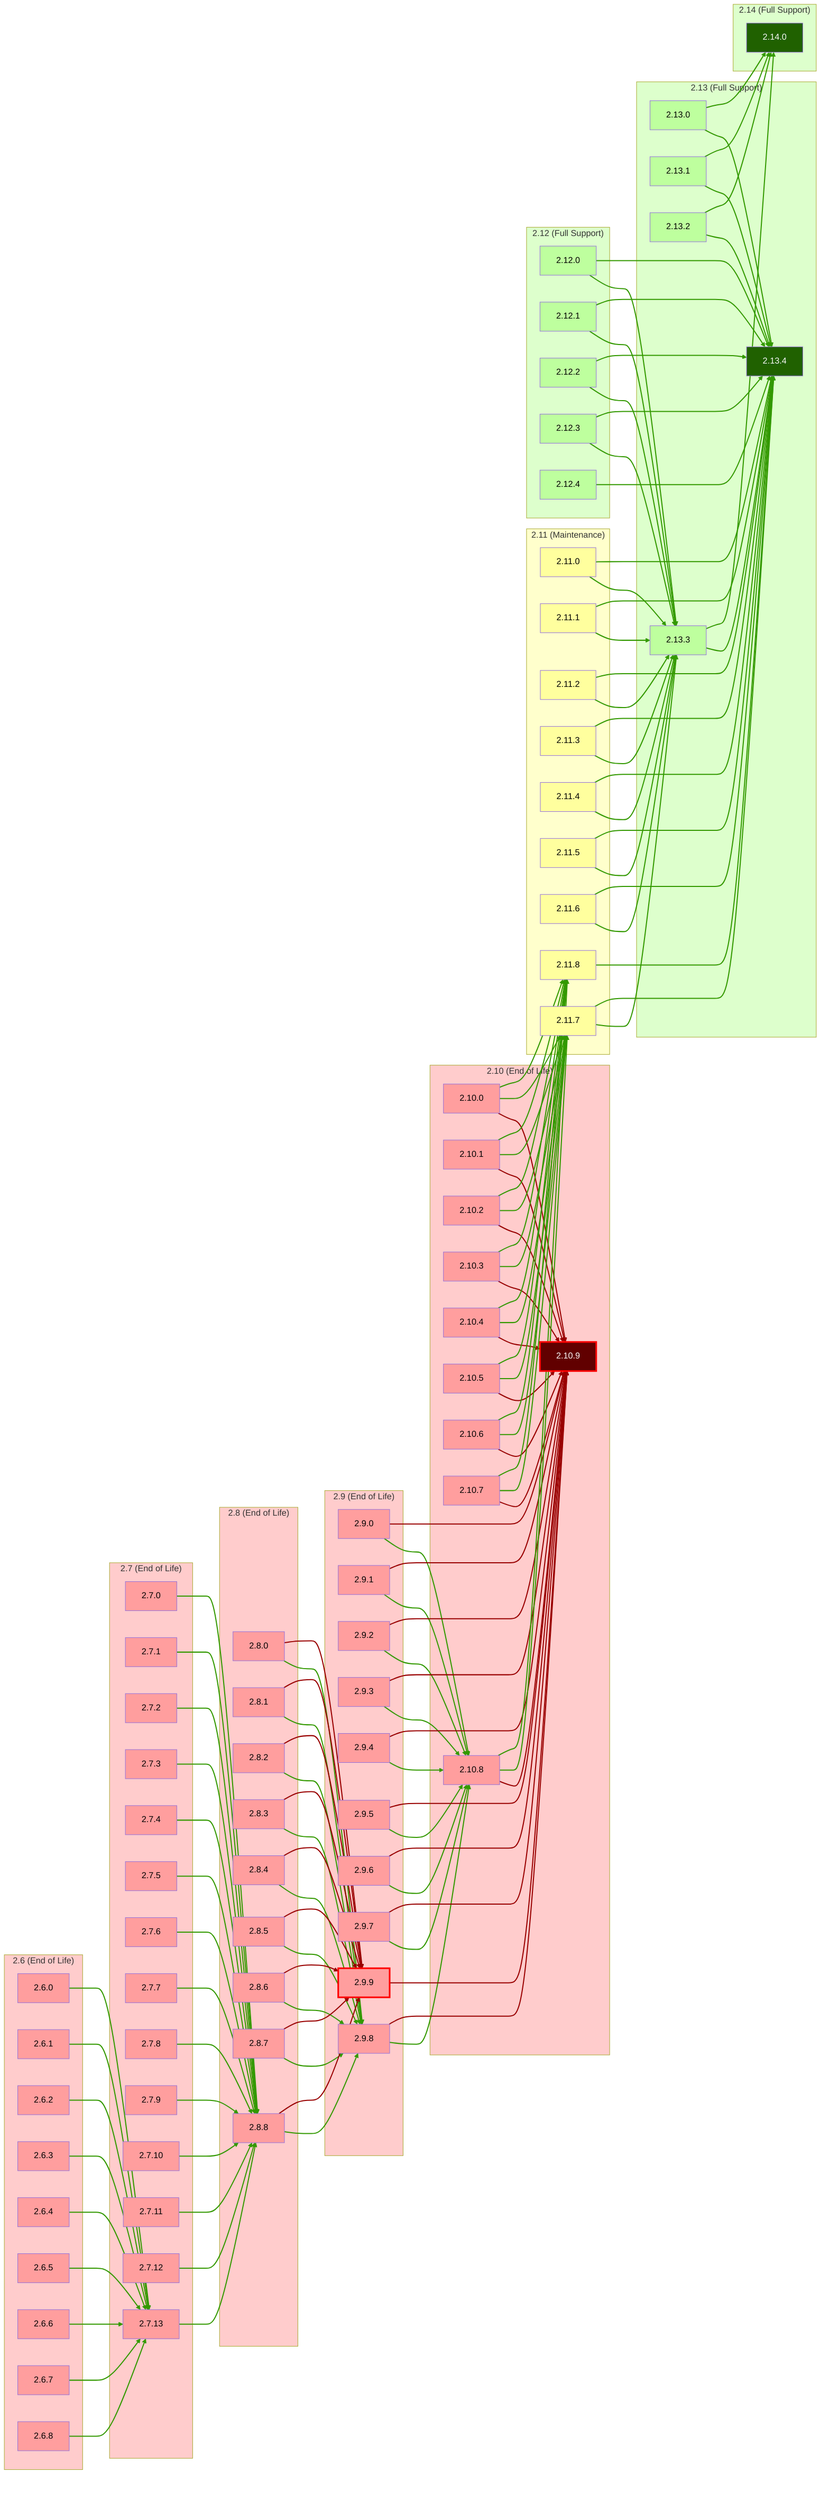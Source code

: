 graph LR

  subgraph 2.6["2.6 (End of Life)"]
    2.6.0:::c99798cba6c559247
    2.6.1:::c99798cba6c559247
    2.6.2:::c99798cba6c559247
    2.6.3:::c99798cba6c559247
    2.6.4:::c99798cba6c559247
    2.6.5:::c99798cba6c559247
    2.6.6:::c99798cba6c559247
    2.6.7:::c99798cba6c559247
    2.6.8:::c99798cba6c559247
  end
  style 2.6 fill:#ffcccc

  subgraph 2.7["2.7 (End of Life)"]
    2.7.0:::c99798cba6c559247
    2.7.1:::c99798cba6c559247
    2.7.2:::c99798cba6c559247
    2.7.3:::c99798cba6c559247
    2.7.4:::c99798cba6c559247
    2.7.5:::c99798cba6c559247
    2.7.6:::c99798cba6c559247
    2.7.7:::c99798cba6c559247
    2.7.8:::c99798cba6c559247
    2.7.9:::c99798cba6c559247
    2.7.10:::c99798cba6c559247
    2.7.11:::c99798cba6c559247
    2.7.12:::c99798cba6c559247
    2.7.13:::c99798cba6c559247
    2.6.0 --> 2.7.13
    2.6.1 --> 2.7.13
    2.6.2 --> 2.7.13
    2.6.3 --> 2.7.13
    2.6.4 --> 2.7.13
    2.6.5 --> 2.7.13
    2.6.6 --> 2.7.13
    2.6.7 --> 2.7.13
    2.6.8 --> 2.7.13
  end
  style 2.7 fill:#ffcccc

  subgraph 2.8["2.8 (End of Life)"]
    2.8.0:::c99798cba6c559247
    2.8.1:::c99798cba6c559247
    2.8.2:::c99798cba6c559247
    2.8.3:::c99798cba6c559247
    2.8.4:::c99798cba6c559247
    2.8.5:::c99798cba6c559247
    2.8.6:::c99798cba6c559247
    2.8.7:::c99798cba6c559247
    2.8.8:::c99798cba6c559247
    2.7.0 --> 2.8.8
    2.7.1 --> 2.8.8
    2.7.2 --> 2.8.8
    2.7.3 --> 2.8.8
    2.7.4 --> 2.8.8
    2.7.5 --> 2.8.8
    2.7.6 --> 2.8.8
    2.7.7 --> 2.8.8
    2.7.8 --> 2.8.8
    2.7.9 --> 2.8.8
    2.7.10 --> 2.8.8
    2.7.11 --> 2.8.8
    2.7.12 --> 2.8.8
    2.7.13 --> 2.8.8
  end
  style 2.8 fill:#ffcccc

  subgraph 2.9["2.9 (End of Life)"]
    2.9.0:::c99798cba6c559247
    2.9.1:::c99798cba6c559247
    2.9.2:::c99798cba6c559247
    2.9.3:::c99798cba6c559247
    2.9.4:::c99798cba6c559247
    2.9.5:::c99798cba6c559247
    2.9.6:::c99798cba6c559247
    2.9.7:::c99798cba6c559247
    2.9.8:::c99798cba6c559247
    2.8.0 --> 2.9.8
    2.8.1 --> 2.9.8
    2.8.2 --> 2.9.8
    2.8.3 --> 2.9.8
    2.8.4 --> 2.9.8
    2.8.5 --> 2.9.8
    2.8.6 --> 2.9.8
    2.8.7 --> 2.9.8
    2.8.8 --> 2.9.8
    2.9.9:::cf538ec3b0da189d0
    2.8.0 --> 2.9.9
    2.8.1 --> 2.9.9
    2.8.2 --> 2.9.9
    2.8.3 --> 2.9.9
    2.8.4 --> 2.9.9
    2.8.5 --> 2.9.9
    2.8.6 --> 2.9.9
    2.8.7 --> 2.9.9
    2.8.8 --> 2.9.9
  end
  style 2.9 fill:#ffcccc

  subgraph 2.10["2.10 (End of Life)"]
    2.10.0:::c99798cba6c559247
    2.10.1:::c99798cba6c559247
    2.10.2:::c99798cba6c559247
    2.10.3:::c99798cba6c559247
    2.10.4:::c99798cba6c559247
    2.10.5:::c99798cba6c559247
    2.10.6:::c99798cba6c559247
    2.10.7:::c99798cba6c559247
    2.10.8:::c99798cba6c559247
    2.9.0 --> 2.10.8
    2.9.1 --> 2.10.8
    2.9.2 --> 2.10.8
    2.9.3 --> 2.10.8
    2.9.4 --> 2.10.8
    2.9.5 --> 2.10.8
    2.9.6 --> 2.10.8
    2.9.7 --> 2.10.8
    2.9.8 --> 2.10.8
    2.10.9:::c85f8ea04d0eff598
    2.9.0 --> 2.10.9
    2.9.1 --> 2.10.9
    2.9.2 --> 2.10.9
    2.9.3 --> 2.10.9
    2.9.4 --> 2.10.9
    2.9.5 --> 2.10.9
    2.9.6 --> 2.10.9
    2.9.7 --> 2.10.9
    2.9.8 --> 2.10.9
    2.9.9 --> 2.10.9
    2.10.0 --> 2.10.9
    2.10.1 --> 2.10.9
    2.10.2 --> 2.10.9
    2.10.3 --> 2.10.9
    2.10.4 --> 2.10.9
    2.10.5 --> 2.10.9
    2.10.6 --> 2.10.9
    2.10.7 --> 2.10.9
    2.10.8 --> 2.10.9
  end
  style 2.10 fill:#ffcccc

  subgraph 2.11["2.11 (Maintenance)"]
    2.11.0:::c66af6ceedb0614b1
    2.11.1:::c66af6ceedb0614b1
    2.11.2:::c66af6ceedb0614b1
    2.11.3:::c66af6ceedb0614b1
    2.11.4:::c66af6ceedb0614b1
    2.11.5:::c66af6ceedb0614b1
    2.11.6:::c66af6ceedb0614b1
    2.11.7:::c66af6ceedb0614b1
    2.10.0 --> 2.11.7
    2.10.1 --> 2.11.7
    2.10.2 --> 2.11.7
    2.10.3 --> 2.11.7
    2.10.4 --> 2.11.7
    2.10.5 --> 2.11.7
    2.10.6 --> 2.11.7
    2.10.7 --> 2.11.7
    2.10.8 --> 2.11.7
    2.11.8:::c66af6ceedb0614b1
    2.10.0 --> 2.11.8
    2.10.1 --> 2.11.8
    2.10.2 --> 2.11.8
    2.10.3 --> 2.11.8
    2.10.4 --> 2.11.8
    2.10.5 --> 2.11.8
    2.10.6 --> 2.11.8
    2.10.7 --> 2.11.8
    2.10.8 --> 2.11.8
  end
  style 2.11 fill:#ffffcc

  subgraph 2.12["2.12 (Full Support)"]
    2.12.0:::ca77b1b67384034bc
    2.12.1:::ca77b1b67384034bc
    2.12.2:::ca77b1b67384034bc
    2.12.3:::ca77b1b67384034bc
    2.12.4:::ca77b1b67384034bc
  end
  style 2.12 fill:#ddffcc

  subgraph 2.13["2.13 (Full Support)"]
    2.13.0:::ca77b1b67384034bc
    2.13.1:::ca77b1b67384034bc
    2.13.2:::ca77b1b67384034bc
    2.13.3:::ca77b1b67384034bc
    2.11.0 --> 2.13.3
    2.11.1 --> 2.13.3
    2.11.2 --> 2.13.3
    2.11.3 --> 2.13.3
    2.11.4 --> 2.13.3
    2.11.5 --> 2.13.3
    2.11.6 --> 2.13.3
    2.11.7 --> 2.13.3
    2.12.0 --> 2.13.3
    2.12.1 --> 2.13.3
    2.12.2 --> 2.13.3
    2.12.3 --> 2.13.3
    2.13.4:::c41478224ae36ad25
    2.11.0 --> 2.13.4
    2.11.1 --> 2.13.4
    2.11.2 --> 2.13.4
    2.11.3 --> 2.13.4
    2.11.4 --> 2.13.4
    2.11.5 --> 2.13.4
    2.11.6 --> 2.13.4
    2.11.7 --> 2.13.4
    2.11.8 --> 2.13.4
    2.12.0 --> 2.13.4
    2.12.1 --> 2.13.4
    2.12.2 --> 2.13.4
    2.12.3 --> 2.13.4
    2.12.4 --> 2.13.4
    2.13.0 --> 2.13.4
    2.13.1 --> 2.13.4
    2.13.2 --> 2.13.4
    2.13.3 --> 2.13.4
  end
  style 2.13 fill:#ddffcc

  subgraph 2.14["2.14 (Full Support)"]
    2.14.0:::c41478224ae36ad25
    2.13.0 --> 2.14.0
    2.13.1 --> 2.14.0
    2.13.2 --> 2.14.0
    2.13.3 --> 2.14.0
  end
  style 2.14 fill:#ddffcc
  classDef c41478224ae36ad25 fill:#206100,color:#f9f9f9;
  classDef c66af6ceedb0614b1 fill:#ffff9e,color:#000000;
  classDef c85f8ea04d0eff598 fill:#610000,color:#f9f9f9,stroke:#ff0000,stroke-width:3px;
  classDef c99798cba6c559247 fill:#ff9e9e,color:#000000;
  classDef ca77b1b67384034bc fill:#beff9e,color:#000000;
  classDef cf538ec3b0da189d0 fill:#ff9e9e,color:#000000,stroke:#ff0000,stroke-width:3px;
  linkStyle 0,1,2,3,4,5,6,7,8,9,10,11,12,13,14,15,16,17,18,19,20,21,22,23,24,25,26,27,28,29,30,31,41,42,43,44,45,46,47,48,49,69,70,71,72,73,74,75,76,77,78,79,80,81,82,83,84,85,86,87,88,89,90,91,92,93,94,95,96,97,98,99,100,101,102,103,104,105,106,107,108,109,110,111,112,113,114,115,116,117,118,119,120 stroke:#339900,stroke-width:2px;
  linkStyle 32,33,34,35,36,37,38,39,40,50,51,52,53,54,55,56,57,58,59,60,61,62,63,64,65,66,67,68 stroke:#990000,stroke-width:2px;